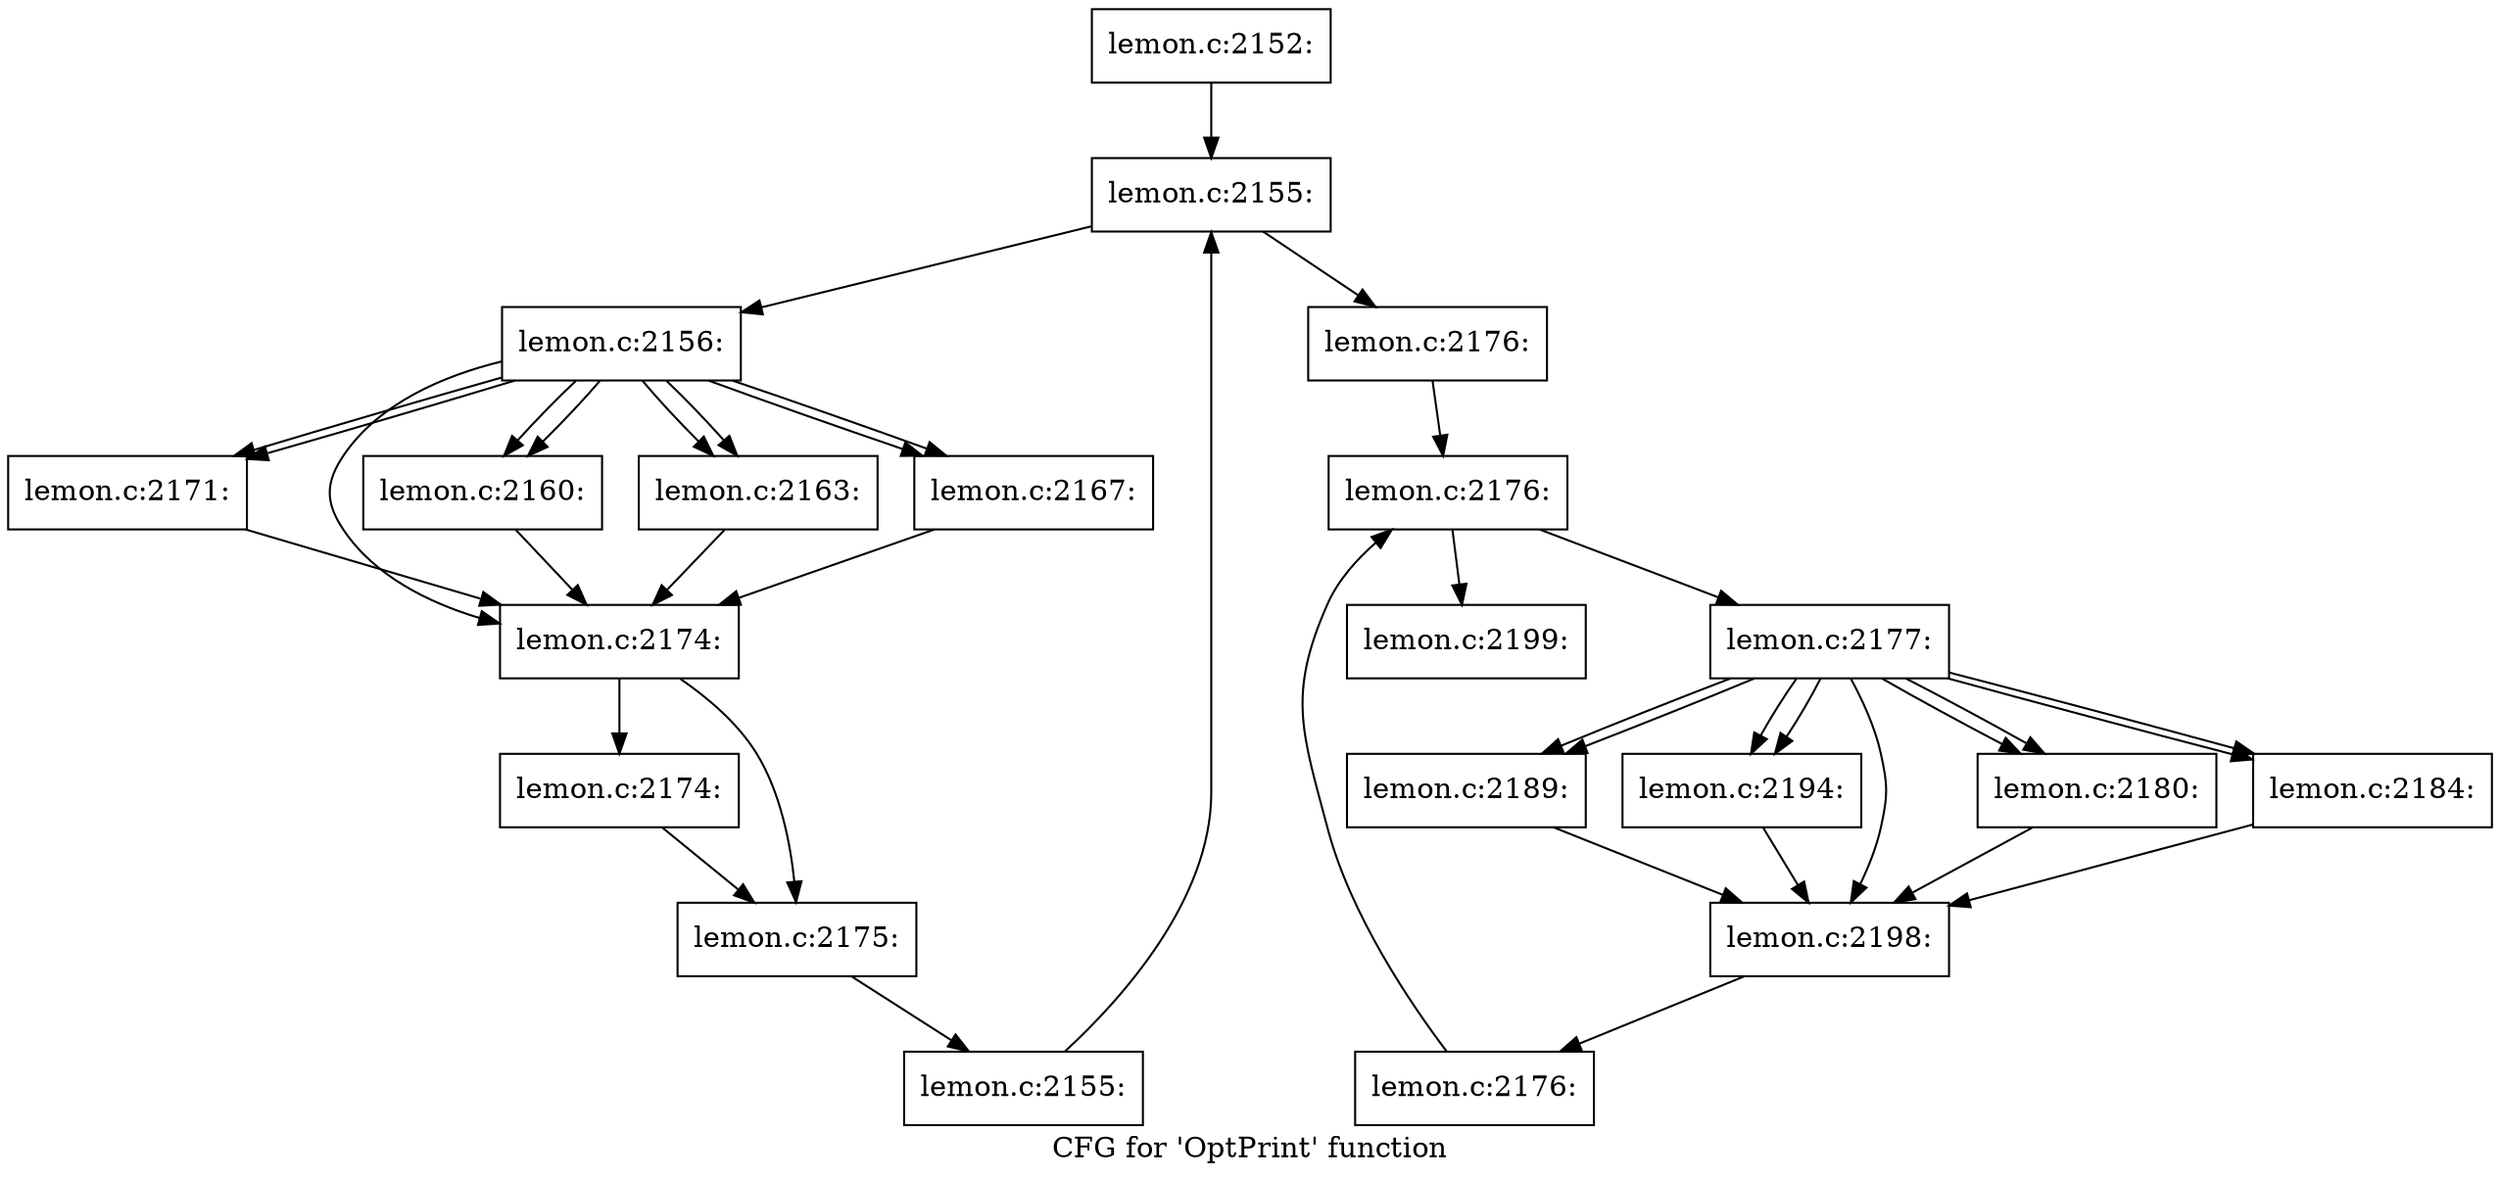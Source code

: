 digraph "CFG for 'OptPrint' function" {
	label="CFG for 'OptPrint' function";

	Node0x5625653b6cb0 [shape=record,label="{lemon.c:2152:}"];
	Node0x5625653b6cb0 -> Node0x5625653dfed0;
	Node0x5625653dfed0 [shape=record,label="{lemon.c:2155:}"];
	Node0x5625653dfed0 -> Node0x5625653e0010;
	Node0x5625653dfed0 -> Node0x5625653d9a90;
	Node0x5625653e0010 [shape=record,label="{lemon.c:2156:}"];
	Node0x5625653e0010 -> Node0x5625653e0ce0;
	Node0x5625653e0010 -> Node0x5625653e1390;
	Node0x5625653e0010 -> Node0x5625653e1390;
	Node0x5625653e0010 -> Node0x5625653e1410;
	Node0x5625653e0010 -> Node0x5625653e1410;
	Node0x5625653e0010 -> Node0x5625653e1640;
	Node0x5625653e0010 -> Node0x5625653e1640;
	Node0x5625653e0010 -> Node0x5625653e18e0;
	Node0x5625653e0010 -> Node0x5625653e18e0;
	Node0x5625653e1390 [shape=record,label="{lemon.c:2160:}"];
	Node0x5625653e1390 -> Node0x5625653e0ce0;
	Node0x5625653e1410 [shape=record,label="{lemon.c:2163:}"];
	Node0x5625653e1410 -> Node0x5625653e0ce0;
	Node0x5625653e1640 [shape=record,label="{lemon.c:2167:}"];
	Node0x5625653e1640 -> Node0x5625653e0ce0;
	Node0x5625653e18e0 [shape=record,label="{lemon.c:2171:}"];
	Node0x5625653e18e0 -> Node0x5625653e0ce0;
	Node0x5625653e0ce0 [shape=record,label="{lemon.c:2174:}"];
	Node0x5625653e0ce0 -> Node0x5625653e1280;
	Node0x5625653e0ce0 -> Node0x5625653e1cf0;
	Node0x5625653e1280 [shape=record,label="{lemon.c:2174:}"];
	Node0x5625653e1280 -> Node0x5625653e1cf0;
	Node0x5625653e1cf0 [shape=record,label="{lemon.c:2175:}"];
	Node0x5625653e1cf0 -> Node0x5625653dff80;
	Node0x5625653dff80 [shape=record,label="{lemon.c:2155:}"];
	Node0x5625653dff80 -> Node0x5625653dfed0;
	Node0x5625653d9a90 [shape=record,label="{lemon.c:2176:}"];
	Node0x5625653d9a90 -> Node0x5625653e28a0;
	Node0x5625653e28a0 [shape=record,label="{lemon.c:2176:}"];
	Node0x5625653e28a0 -> Node0x5625653e2a50;
	Node0x5625653e28a0 -> Node0x5625653e26f0;
	Node0x5625653e2a50 [shape=record,label="{lemon.c:2177:}"];
	Node0x5625653e2a50 -> Node0x5625653e3030;
	Node0x5625653e2a50 -> Node0x5625653e3810;
	Node0x5625653e2a50 -> Node0x5625653e3810;
	Node0x5625653e2a50 -> Node0x5625653e4340;
	Node0x5625653e2a50 -> Node0x5625653e4340;
	Node0x5625653e2a50 -> Node0x5625653e55d0;
	Node0x5625653e2a50 -> Node0x5625653e55d0;
	Node0x5625653e2a50 -> Node0x5625653e67d0;
	Node0x5625653e2a50 -> Node0x5625653e67d0;
	Node0x5625653e3810 [shape=record,label="{lemon.c:2180:}"];
	Node0x5625653e3810 -> Node0x5625653e3030;
	Node0x5625653e4340 [shape=record,label="{lemon.c:2184:}"];
	Node0x5625653e4340 -> Node0x5625653e3030;
	Node0x5625653e55d0 [shape=record,label="{lemon.c:2189:}"];
	Node0x5625653e55d0 -> Node0x5625653e3030;
	Node0x5625653e67d0 [shape=record,label="{lemon.c:2194:}"];
	Node0x5625653e67d0 -> Node0x5625653e3030;
	Node0x5625653e3030 [shape=record,label="{lemon.c:2198:}"];
	Node0x5625653e3030 -> Node0x5625653e29c0;
	Node0x5625653e29c0 [shape=record,label="{lemon.c:2176:}"];
	Node0x5625653e29c0 -> Node0x5625653e28a0;
	Node0x5625653e26f0 [shape=record,label="{lemon.c:2199:}"];
}
